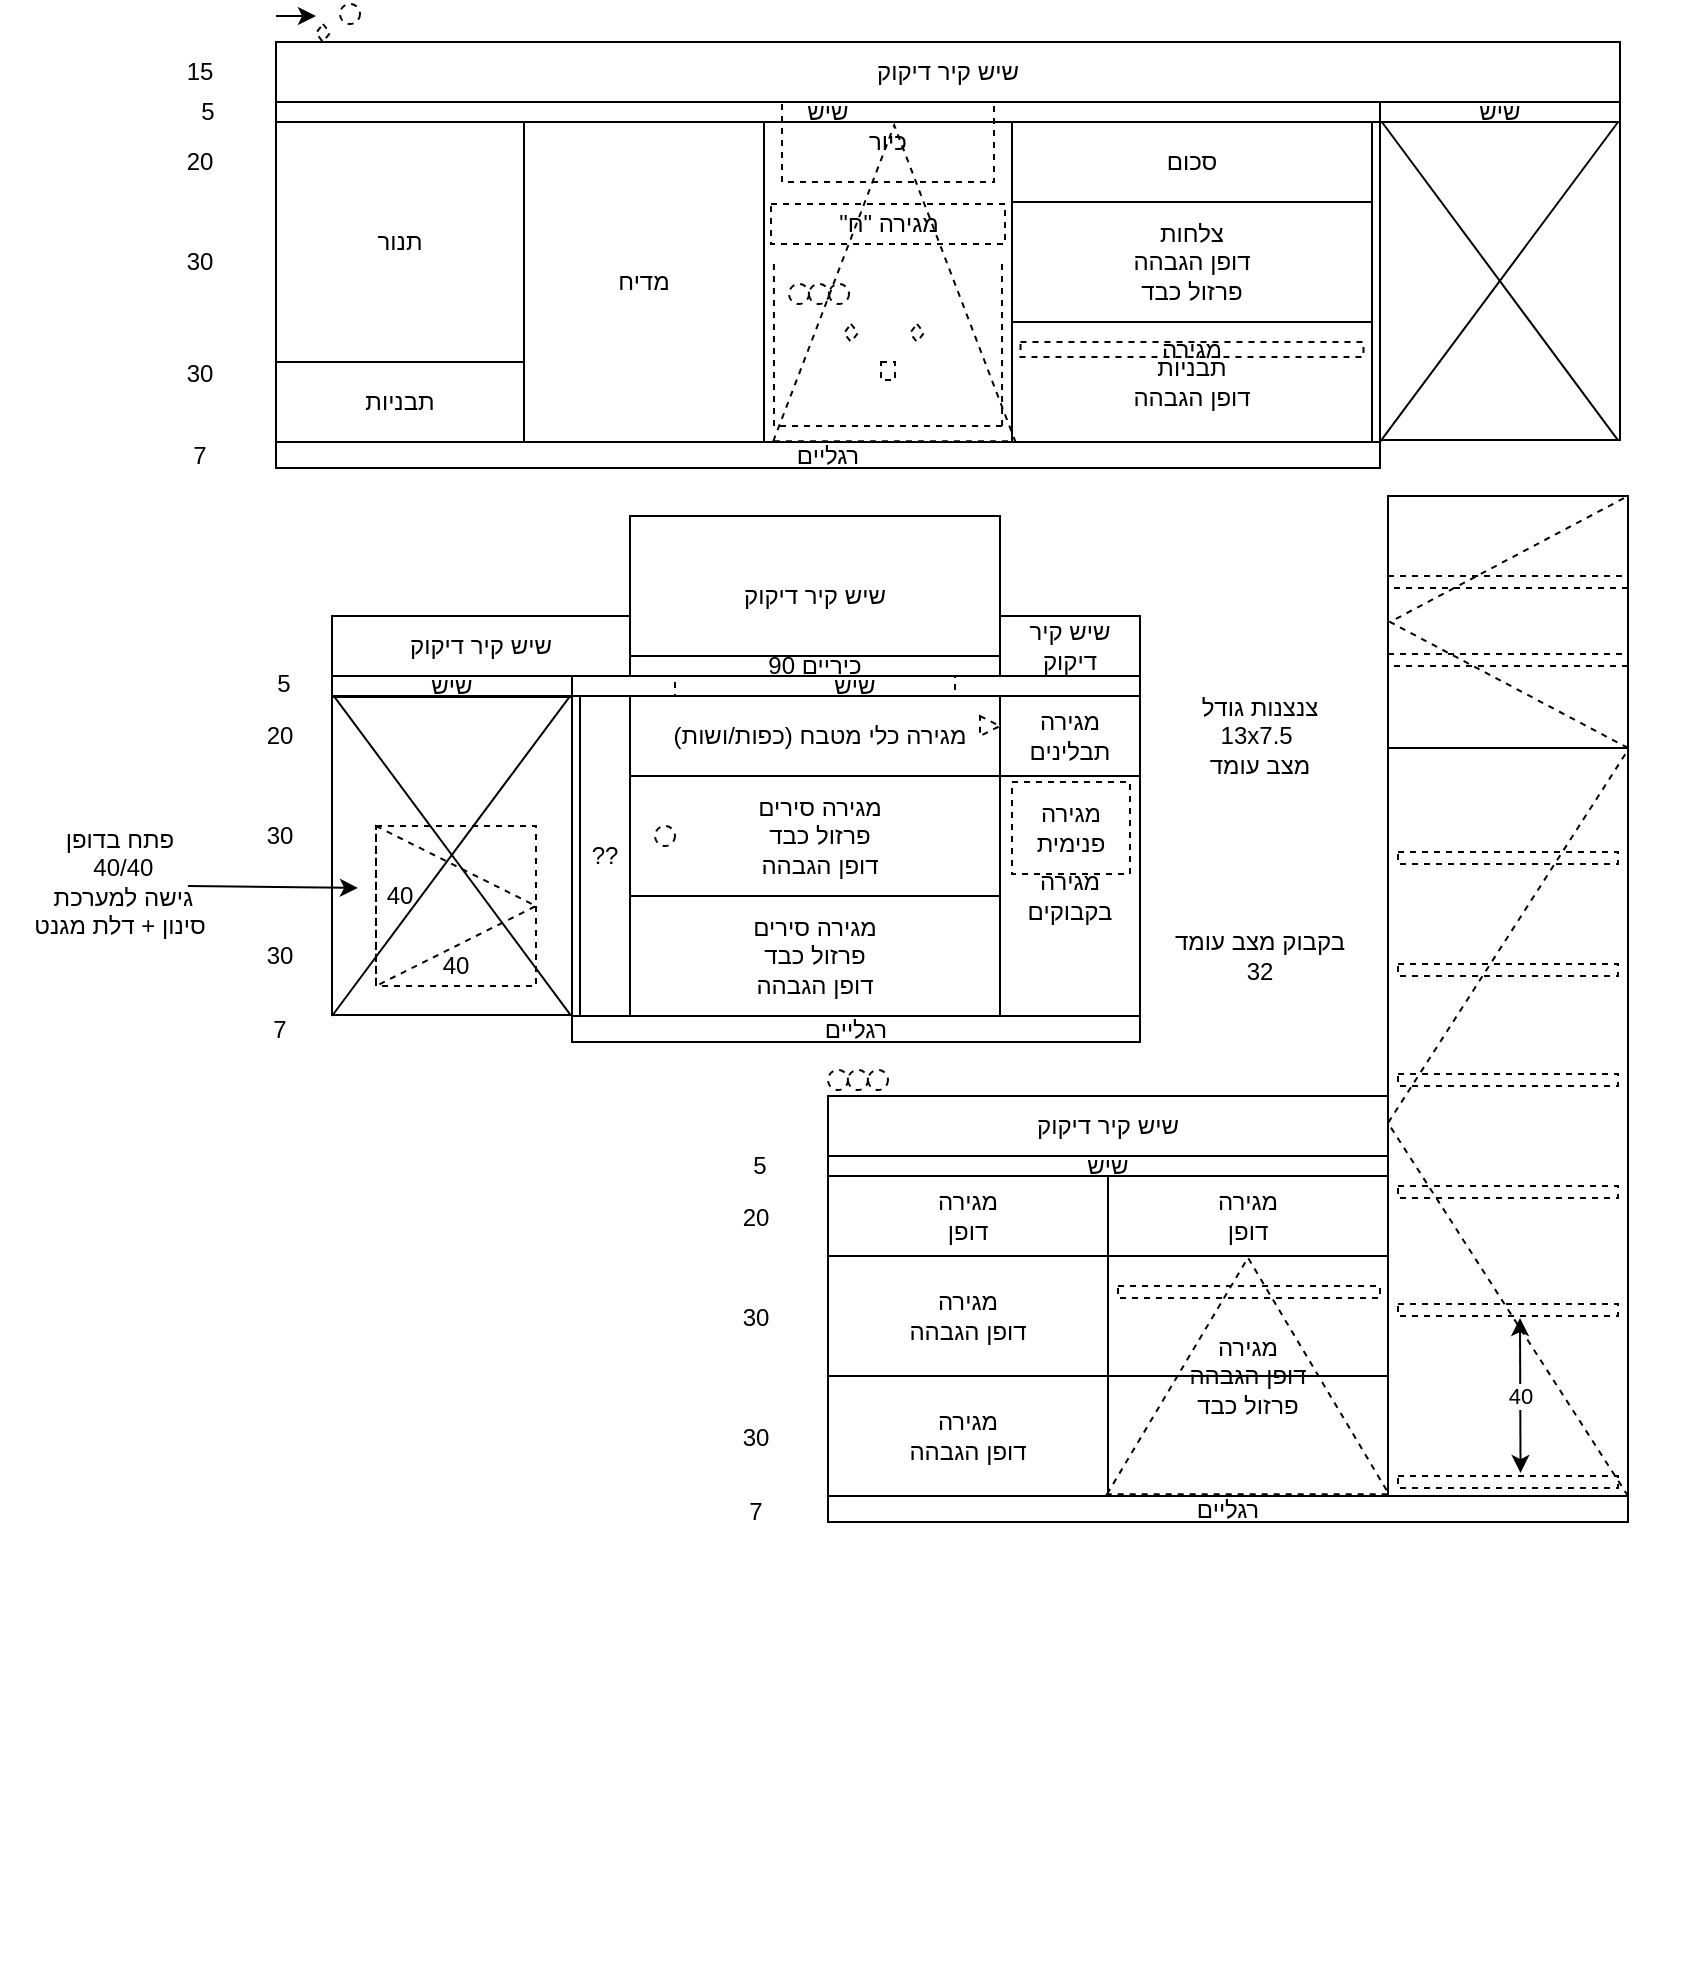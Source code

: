 <mxfile version="14.4.3" type="device"><diagram id="EuR9hZVsRx429y_d1P4q" name="Page-1"><mxGraphModel dx="1086" dy="806" grid="1" gridSize="10" guides="1" tooltips="1" connect="1" arrows="1" fold="1" page="1" pageScale="1" pageWidth="827" pageHeight="1169" math="0" shadow="0"><root><mxCell id="0"/><mxCell id="1" parent="0"/><mxCell id="86EVHIqXW4juM2lfvM0m-1" value="שיש קיר דיקוק" style="rounded=0;whiteSpace=wrap;html=1;direction=&quot;rtl&quot;;" parent="1" vertex="1"><mxGeometry x="315" y="536" width="185" height="80" as="geometry"/></mxCell><mxCell id="icow_ygRH_gW6er2xLxD-1" value="&lt;div style=&quot;direction: rtl&quot;&gt;מגירה כלי מטבח (כפות/ושות)&lt;br&gt;&lt;/div&gt;" style="rounded=0;whiteSpace=wrap;html=1;direction=&quot;rtl&quot;;" parent="1" vertex="1"><mxGeometry x="315" y="626" width="190" height="40" as="geometry"/></mxCell><mxCell id="icow_ygRH_gW6er2xLxD-3" value="כיריים 90" style="rounded=0;whiteSpace=wrap;html=1;direction=&quot;rtl&quot;;" parent="1" vertex="1"><mxGeometry x="315" y="606" width="185" height="10" as="geometry"/></mxCell><mxCell id="icow_ygRH_gW6er2xLxD-4" value="&lt;div style=&quot;direction: rtl&quot;&gt;מגירה סירים&lt;/div&gt;&lt;div style=&quot;direction: rtl&quot;&gt;פרזול כבד&lt;br&gt;&lt;/div&gt;&lt;div style=&quot;direction: rtl&quot;&gt;דופן הגבהה&lt;/div&gt;" style="rounded=0;whiteSpace=wrap;html=1;direction=&quot;rtl&quot;;" parent="1" vertex="1"><mxGeometry x="315" y="666" width="190" height="60" as="geometry"/></mxCell><mxCell id="icow_ygRH_gW6er2xLxD-5" value="&lt;div style=&quot;direction: rtl&quot;&gt;&lt;span&gt;מגירה תבלינים&lt;/span&gt;&lt;/div&gt;" style="rounded=0;whiteSpace=wrap;html=1;direction=&quot;rtl&quot;;" parent="1" vertex="1"><mxGeometry x="500" y="626" width="70" height="40" as="geometry"/></mxCell><mxCell id="icow_ygRH_gW6er2xLxD-7" value="&lt;div style=&quot;direction: rtl&quot;&gt;&lt;span&gt;מגירה בקבוקים&lt;/span&gt;&lt;/div&gt;" style="rounded=0;whiteSpace=wrap;html=1;direction=&quot;rtl&quot;;" parent="1" vertex="1"><mxGeometry x="500" y="666" width="70" height="120" as="geometry"/></mxCell><mxCell id="icow_ygRH_gW6er2xLxD-10" value="&lt;div style=&quot;direction: rtl&quot;&gt;צנצנות גודל&lt;/div&gt;&lt;div style=&quot;direction: rtl&quot;&gt;&amp;nbsp;13x7.5&lt;/div&gt;&lt;div style=&quot;direction: rtl&quot;&gt;מצב עומד&lt;br&gt;&lt;/div&gt;" style="text;html=1;strokeColor=none;fillColor=none;align=center;verticalAlign=middle;whiteSpace=wrap;rounded=0;direction=rtl;" parent="1" vertex="1"><mxGeometry x="580" y="626" width="100" height="40" as="geometry"/></mxCell><mxCell id="icow_ygRH_gW6er2xLxD-12" value="20" style="text;html=1;strokeColor=none;fillColor=none;align=center;verticalAlign=middle;whiteSpace=wrap;rounded=0;" parent="1" vertex="1"><mxGeometry x="120" y="636" width="40" height="20" as="geometry"/></mxCell><mxCell id="icow_ygRH_gW6er2xLxD-13" value="30" style="text;html=1;strokeColor=none;fillColor=none;align=center;verticalAlign=middle;whiteSpace=wrap;rounded=0;" parent="1" vertex="1"><mxGeometry x="120" y="686" width="40" height="20" as="geometry"/></mxCell><mxCell id="icow_ygRH_gW6er2xLxD-14" value="30" style="text;html=1;strokeColor=none;fillColor=none;align=center;verticalAlign=middle;whiteSpace=wrap;rounded=0;" parent="1" vertex="1"><mxGeometry x="120" y="746" width="40" height="20" as="geometry"/></mxCell><mxCell id="icow_ygRH_gW6er2xLxD-16" value="7" style="text;html=1;strokeColor=none;fillColor=none;align=center;verticalAlign=middle;whiteSpace=wrap;rounded=0;" parent="1" vertex="1"><mxGeometry x="120" y="786" width="40" height="13" as="geometry"/></mxCell><mxCell id="icow_ygRH_gW6er2xLxD-17" value="רגליים" style="rounded=0;whiteSpace=wrap;html=1;direction=&quot;rtl&quot;;" parent="1" vertex="1"><mxGeometry x="286" y="786" width="284" height="13" as="geometry"/></mxCell><mxCell id="icow_ygRH_gW6er2xLxD-19" value="&lt;div style=&quot;direction: rtl&quot;&gt;מגירה סירים&lt;/div&gt;&lt;div style=&quot;direction: rtl&quot;&gt;פרזול כבד&lt;br&gt;&lt;/div&gt;&lt;div style=&quot;direction: rtl&quot;&gt;דופן הגבהה&lt;/div&gt;" style="rounded=0;whiteSpace=wrap;html=1;direction=&quot;rtl&quot;;" parent="1" vertex="1"><mxGeometry x="315" y="726" width="185" height="60" as="geometry"/></mxCell><mxCell id="icow_ygRH_gW6er2xLxD-25" value="שיש" style="rounded=0;whiteSpace=wrap;html=1;direction=&quot;rtl&quot;;" parent="1" vertex="1"><mxGeometry x="285" y="616" width="285" height="10" as="geometry"/></mxCell><mxCell id="icow_ygRH_gW6er2xLxD-27" value="5" style="text;html=1;strokeColor=none;fillColor=none;align=center;verticalAlign=middle;whiteSpace=wrap;rounded=0;" parent="1" vertex="1"><mxGeometry x="122" y="615" width="40" height="10" as="geometry"/></mxCell><mxCell id="icow_ygRH_gW6er2xLxD-29" value="" style="rounded=0;whiteSpace=wrap;html=1;direction=&quot;rtl&quot;;dashed=1;fillColor=none;" parent="1" vertex="1"><mxGeometry x="337.5" y="616" width="140" height="10" as="geometry"/></mxCell><mxCell id="icow_ygRH_gW6er2xLxD-32" value="" style="triangle;whiteSpace=wrap;html=1;dashed=1;" parent="1" vertex="1"><mxGeometry x="490" y="636" width="10" height="10" as="geometry"/></mxCell><mxCell id="icow_ygRH_gW6er2xLxD-34" value="??" style="rounded=0;whiteSpace=wrap;html=1;direction=&quot;rtl&quot;;" parent="1" vertex="1"><mxGeometry x="290" y="626" width="25" height="160" as="geometry"/></mxCell><mxCell id="icow_ygRH_gW6er2xLxD-35" value="" style="rounded=0;whiteSpace=wrap;html=1;direction=&quot;rtl&quot;;" parent="1" vertex="1"><mxGeometry x="166" y="626.5" width="120" height="159" as="geometry"/></mxCell><mxCell id="icow_ygRH_gW6er2xLxD-36" value="שיש" style="rounded=0;whiteSpace=wrap;html=1;direction=&quot;rtl&quot;;" parent="1" vertex="1"><mxGeometry x="166" y="616" width="120" height="10" as="geometry"/></mxCell><mxCell id="icow_ygRH_gW6er2xLxD-39" value="" style="endArrow=none;html=1;entryX=0.992;entryY=-0.003;entryDx=0;entryDy=0;entryPerimeter=0;" parent="1" target="icow_ygRH_gW6er2xLxD-35" edge="1"><mxGeometry width="50" height="50" relative="1" as="geometry"><mxPoint x="166" y="786" as="sourcePoint"/><mxPoint x="216" y="736" as="targetPoint"/></mxGeometry></mxCell><mxCell id="icow_ygRH_gW6er2xLxD-40" value="" style="endArrow=none;html=1;entryX=0.008;entryY=-0.003;entryDx=0;entryDy=0;entryPerimeter=0;exitX=0.992;exitY=0.998;exitDx=0;exitDy=0;exitPerimeter=0;" parent="1" source="icow_ygRH_gW6er2xLxD-35" target="icow_ygRH_gW6er2xLxD-35" edge="1"><mxGeometry width="50" height="50" relative="1" as="geometry"><mxPoint x="176" y="796" as="sourcePoint"/><mxPoint x="295.04" y="636.023" as="targetPoint"/></mxGeometry></mxCell><mxCell id="icow_ygRH_gW6er2xLxD-41" value="" style="ellipse;whiteSpace=wrap;html=1;aspect=fixed;dashed=1;fillColor=none;" parent="1" vertex="1"><mxGeometry x="327.5" y="691" width="10" height="10" as="geometry"/></mxCell><mxCell id="icow_ygRH_gW6er2xLxD-42" value="&lt;div style=&quot;direction: rtl&quot;&gt;בקבוק מצב עומד&lt;/div&gt;&lt;div style=&quot;direction: rtl&quot;&gt;32&lt;br&gt;&lt;/div&gt;" style="text;html=1;strokeColor=none;fillColor=none;align=center;verticalAlign=middle;whiteSpace=wrap;rounded=0;direction=rtl;" parent="1" vertex="1"><mxGeometry x="585" y="736" width="90" height="40" as="geometry"/></mxCell><mxCell id="86EVHIqXW4juM2lfvM0m-2" value="שיש קיר דיקוק" style="rounded=0;whiteSpace=wrap;html=1;direction=&quot;rtl&quot;;" parent="1" vertex="1"><mxGeometry x="166" y="586" width="149" height="30" as="geometry"/></mxCell><mxCell id="86EVHIqXW4juM2lfvM0m-3" value="שיש קיר דיקוק" style="rounded=0;whiteSpace=wrap;html=1;direction=&quot;rtl&quot;;" parent="1" vertex="1"><mxGeometry x="500" y="586" width="70" height="30" as="geometry"/></mxCell><mxCell id="LUrqCTTeFDIqkWXgjNmz-2" value="" style="whiteSpace=wrap;html=1;aspect=fixed;fillColor=none;dashed=1;" parent="1" vertex="1"><mxGeometry x="188" y="691" width="80" height="80" as="geometry"/></mxCell><mxCell id="LUrqCTTeFDIqkWXgjNmz-4" value="40" style="text;html=1;strokeColor=none;fillColor=none;align=center;verticalAlign=middle;whiteSpace=wrap;rounded=0;" parent="1" vertex="1"><mxGeometry x="208" y="751" width="40" height="20" as="geometry"/></mxCell><mxCell id="LUrqCTTeFDIqkWXgjNmz-5" value="40" style="text;html=1;strokeColor=none;fillColor=none;align=center;verticalAlign=middle;whiteSpace=wrap;rounded=0;" parent="1" vertex="1"><mxGeometry x="180" y="716" width="40" height="20" as="geometry"/></mxCell><mxCell id="LUrqCTTeFDIqkWXgjNmz-6" value="&lt;div style=&quot;direction: rtl&quot;&gt;&lt;span&gt;פתח בדופן&lt;/span&gt;&lt;/div&gt;&lt;div style=&quot;direction: rtl&quot;&gt;&lt;span&gt;40/40&amp;nbsp;&lt;/span&gt;&lt;/div&gt;&lt;div style=&quot;direction: rtl&quot;&gt;&lt;span&gt;גישה למערכת&amp;nbsp;&lt;/span&gt;&lt;/div&gt;&lt;div style=&quot;direction: rtl&quot;&gt;&lt;span&gt;סינון + דלת מגנט&lt;/span&gt;&lt;/div&gt;" style="text;html=1;strokeColor=none;fillColor=none;align=center;verticalAlign=middle;whiteSpace=wrap;rounded=0;direction=rtl;" parent="1" vertex="1"><mxGeometry y="691" width="120" height="55" as="geometry"/></mxCell><mxCell id="LUrqCTTeFDIqkWXgjNmz-7" value="" style="endArrow=classic;html=1;exitX=0.783;exitY=0.545;exitDx=0;exitDy=0;exitPerimeter=0;entryX=-0.025;entryY=0.3;entryDx=0;entryDy=0;entryPerimeter=0;" parent="1" source="LUrqCTTeFDIqkWXgjNmz-6" target="LUrqCTTeFDIqkWXgjNmz-5" edge="1"><mxGeometry width="50" height="50" relative="1" as="geometry"><mxPoint x="230" y="736" as="sourcePoint"/><mxPoint x="280" y="686" as="targetPoint"/></mxGeometry></mxCell><mxCell id="LUrqCTTeFDIqkWXgjNmz-8" value="&lt;div style=&quot;direction: rtl&quot;&gt;&lt;span&gt;מגירה פנימית&lt;/span&gt;&lt;/div&gt;" style="rounded=0;whiteSpace=wrap;html=1;direction=&quot;rtl&quot;;dashed=1;" parent="1" vertex="1"><mxGeometry x="506" y="669" width="59" height="46" as="geometry"/></mxCell><mxCell id="LUrqCTTeFDIqkWXgjNmz-11" value="שיש" style="rounded=0;whiteSpace=wrap;html=1;direction=&quot;rtl&quot;;" parent="1" vertex="1"><mxGeometry x="138" y="329" width="552" height="10" as="geometry"/></mxCell><mxCell id="LUrqCTTeFDIqkWXgjNmz-12" value="5" style="text;html=1;strokeColor=none;fillColor=none;align=center;verticalAlign=middle;whiteSpace=wrap;rounded=0;" parent="1" vertex="1"><mxGeometry x="84" y="329" width="40" height="10" as="geometry"/></mxCell><mxCell id="LUrqCTTeFDIqkWXgjNmz-13" value="20" style="text;html=1;strokeColor=none;fillColor=none;align=center;verticalAlign=middle;whiteSpace=wrap;rounded=0;" parent="1" vertex="1"><mxGeometry x="80" y="349" width="40" height="20" as="geometry"/></mxCell><mxCell id="LUrqCTTeFDIqkWXgjNmz-14" value="30" style="text;html=1;strokeColor=none;fillColor=none;align=center;verticalAlign=middle;whiteSpace=wrap;rounded=0;" parent="1" vertex="1"><mxGeometry x="80" y="399" width="40" height="20" as="geometry"/></mxCell><mxCell id="LUrqCTTeFDIqkWXgjNmz-15" value="30" style="text;html=1;strokeColor=none;fillColor=none;align=center;verticalAlign=middle;whiteSpace=wrap;rounded=0;" parent="1" vertex="1"><mxGeometry x="80" y="455" width="40" height="20" as="geometry"/></mxCell><mxCell id="LUrqCTTeFDIqkWXgjNmz-16" value="7" style="text;html=1;strokeColor=none;fillColor=none;align=center;verticalAlign=middle;whiteSpace=wrap;rounded=0;" parent="1" vertex="1"><mxGeometry x="80" y="499" width="40" height="13" as="geometry"/></mxCell><mxCell id="LUrqCTTeFDIqkWXgjNmz-18" value="&lt;div style=&quot;direction: rtl&quot;&gt;&lt;span&gt;מדיח&lt;/span&gt;&lt;/div&gt;" style="rounded=0;whiteSpace=wrap;html=1;fillColor=none;" parent="1" vertex="1"><mxGeometry x="262" y="339" width="120" height="160" as="geometry"/></mxCell><mxCell id="LUrqCTTeFDIqkWXgjNmz-19" value="רגליים" style="rounded=0;whiteSpace=wrap;html=1;direction=&quot;rtl&quot;;" parent="1" vertex="1"><mxGeometry x="138" y="499" width="552" height="13" as="geometry"/></mxCell><mxCell id="LUrqCTTeFDIqkWXgjNmz-20" value="&lt;div style=&quot;direction: rtl&quot;&gt;&lt;span&gt;תבניות&lt;/span&gt;&lt;/div&gt;" style="rounded=0;whiteSpace=wrap;html=1;fillColor=none;" parent="1" vertex="1"><mxGeometry x="138" y="459" width="124" height="40" as="geometry"/></mxCell><mxCell id="LUrqCTTeFDIqkWXgjNmz-21" value="&lt;div style=&quot;direction: rtl&quot;&gt;&lt;span&gt;תנור&lt;/span&gt;&lt;/div&gt;" style="rounded=0;whiteSpace=wrap;html=1;fillColor=none;" parent="1" vertex="1"><mxGeometry x="138" y="339" width="124" height="120" as="geometry"/></mxCell><mxCell id="LUrqCTTeFDIqkWXgjNmz-23" value="" style="triangle;whiteSpace=wrap;html=1;fillColor=none;dashed=1;" parent="1" vertex="1"><mxGeometry x="188" y="691" width="80" height="80" as="geometry"/></mxCell><mxCell id="LUrqCTTeFDIqkWXgjNmz-24" value="&lt;div style=&quot;direction: rtl&quot;&gt;כיור&lt;/div&gt;" style="rounded=0;whiteSpace=wrap;html=1;fillColor=none;dashed=1;" parent="1" vertex="1"><mxGeometry x="391" y="329" width="106" height="40" as="geometry"/></mxCell><mxCell id="LUrqCTTeFDIqkWXgjNmz-27" value="" style="shape=image;imageAspect=0;aspect=fixed;verticalLabelPosition=bottom;verticalAlign=top;dashed=1;fillColor=none;image=https://www.gome1981.co.il/images/carmel%20midot1.jpg;" parent="1" vertex="1"><mxGeometry x="157.5" y="839" width="170" height="170" as="geometry"/></mxCell><mxCell id="LUrqCTTeFDIqkWXgjNmz-28" value="&lt;div style=&quot;direction: rtl&quot;&gt;&lt;br&gt;&lt;/div&gt;" style="rounded=0;whiteSpace=wrap;html=1;fillColor=none;" parent="1" vertex="1"><mxGeometry x="382" y="339" width="124" height="160" as="geometry"/></mxCell><mxCell id="LUrqCTTeFDIqkWXgjNmz-29" value="&lt;div style=&quot;direction: rtl&quot;&gt;סכום&lt;/div&gt;" style="rounded=0;whiteSpace=wrap;html=1;fillColor=none;" parent="1" vertex="1"><mxGeometry x="506" y="339" width="180" height="40" as="geometry"/></mxCell><mxCell id="LUrqCTTeFDIqkWXgjNmz-30" value="&lt;div style=&quot;direction: rtl&quot;&gt;צלחות&lt;/div&gt;&lt;div style=&quot;direction: rtl&quot;&gt;דופן הגבהה&lt;/div&gt;&lt;div style=&quot;direction: rtl&quot;&gt;פרזול כבד&lt;/div&gt;" style="rounded=0;whiteSpace=wrap;html=1;fillColor=none;" parent="1" vertex="1"><mxGeometry x="506" y="379" width="180" height="60" as="geometry"/></mxCell><mxCell id="LUrqCTTeFDIqkWXgjNmz-31" value="&lt;div style=&quot;direction: rtl&quot;&gt;תבניות&lt;/div&gt;&lt;div style=&quot;direction: rtl&quot;&gt;דופן הגבהה&lt;/div&gt;" style="rounded=0;whiteSpace=wrap;html=1;fillColor=none;" parent="1" vertex="1"><mxGeometry x="506" y="439" width="180" height="60" as="geometry"/></mxCell><mxCell id="LUrqCTTeFDIqkWXgjNmz-32" value="" style="rounded=0;whiteSpace=wrap;html=1;direction=&quot;rtl&quot;;" parent="1" vertex="1"><mxGeometry x="686" y="339" width="4" height="160" as="geometry"/></mxCell><mxCell id="LUrqCTTeFDIqkWXgjNmz-33" value="" style="rounded=0;whiteSpace=wrap;html=1;direction=&quot;rtl&quot;;" parent="1" vertex="1"><mxGeometry x="286" y="626" width="4" height="160" as="geometry"/></mxCell><mxCell id="LUrqCTTeFDIqkWXgjNmz-35" value="" style="ellipse;whiteSpace=wrap;html=1;aspect=fixed;dashed=1;fillColor=none;" parent="1" vertex="1"><mxGeometry x="394.5" y="420" width="10" height="10" as="geometry"/></mxCell><mxCell id="LUrqCTTeFDIqkWXgjNmz-36" value="" style="ellipse;whiteSpace=wrap;html=1;aspect=fixed;dashed=1;fillColor=none;" parent="1" vertex="1"><mxGeometry x="414.5" y="420" width="10" height="10" as="geometry"/></mxCell><mxCell id="LUrqCTTeFDIqkWXgjNmz-37" value="" style="ellipse;whiteSpace=wrap;html=1;aspect=fixed;dashed=1;fillColor=none;" parent="1" vertex="1"><mxGeometry x="404.5" y="420" width="10" height="10" as="geometry"/></mxCell><mxCell id="LUrqCTTeFDIqkWXgjNmz-38" value="" style="rhombus;whiteSpace=wrap;html=1;dashed=1;fillColor=none;" parent="1" vertex="1"><mxGeometry x="422" y="440" width="7" height="9" as="geometry"/></mxCell><mxCell id="LUrqCTTeFDIqkWXgjNmz-39" value="" style="rounded=0;whiteSpace=wrap;html=1;dashed=1;fontFamily=Helvetica;fontSize=12;fontColor=#000000;align=center;strokeColor=#000000;" parent="1" vertex="1"><mxGeometry x="440.5" y="459" width="7" height="9" as="geometry"/></mxCell><mxCell id="LUrqCTTeFDIqkWXgjNmz-43" value="" style="rhombus;whiteSpace=wrap;html=1;dashed=1;fillColor=none;" parent="1" vertex="1"><mxGeometry x="455" y="440" width="7" height="9" as="geometry"/></mxCell><mxCell id="LUrqCTTeFDIqkWXgjNmz-46" value="שיש" style="rounded=0;whiteSpace=wrap;html=1;direction=&quot;rtl&quot;;" parent="1" vertex="1"><mxGeometry x="690" y="329" width="120" height="10" as="geometry"/></mxCell><mxCell id="LUrqCTTeFDIqkWXgjNmz-47" value="" style="rounded=0;whiteSpace=wrap;html=1;direction=&quot;rtl&quot;;" parent="1" vertex="1"><mxGeometry x="690" y="339" width="120" height="159" as="geometry"/></mxCell><mxCell id="LUrqCTTeFDIqkWXgjNmz-48" value="" style="endArrow=none;html=1;entryX=0.008;entryY=-0.003;entryDx=0;entryDy=0;entryPerimeter=0;exitX=0.992;exitY=0.998;exitDx=0;exitDy=0;exitPerimeter=0;" parent="1" edge="1"><mxGeometry width="50" height="50" relative="1" as="geometry"><mxPoint x="809.04" y="498.162" as="sourcePoint"/><mxPoint x="690.96" y="339.003" as="targetPoint"/></mxGeometry></mxCell><mxCell id="LUrqCTTeFDIqkWXgjNmz-49" value="" style="endArrow=none;html=1;entryX=0.992;entryY=-0.003;entryDx=0;entryDy=0;entryPerimeter=0;" parent="1" edge="1"><mxGeometry width="50" height="50" relative="1" as="geometry"><mxPoint x="690" y="498.98" as="sourcePoint"/><mxPoint x="809.04" y="339.003" as="targetPoint"/></mxGeometry></mxCell><mxCell id="LUrqCTTeFDIqkWXgjNmz-51" value="&lt;div style=&quot;direction: rtl&quot;&gt;מגירה &quot;ח&quot;&lt;/div&gt;" style="rounded=0;whiteSpace=wrap;html=1;fillColor=none;dashed=1;" parent="1" vertex="1"><mxGeometry x="385.5" y="380" width="117" height="20" as="geometry"/></mxCell><mxCell id="LUrqCTTeFDIqkWXgjNmz-55" value="" style="endArrow=none;dashed=1;html=1;entryX=0.04;entryY=0.444;entryDx=0;entryDy=0;entryPerimeter=0;" parent="1" target="LUrqCTTeFDIqkWXgjNmz-28" edge="1"><mxGeometry width="50" height="50" relative="1" as="geometry"><mxPoint x="387" y="491" as="sourcePoint"/><mxPoint x="436" y="445" as="targetPoint"/></mxGeometry></mxCell><mxCell id="LUrqCTTeFDIqkWXgjNmz-56" value="" style="endArrow=none;dashed=1;html=1;entryX=0.04;entryY=0.444;entryDx=0;entryDy=0;entryPerimeter=0;" parent="1" edge="1"><mxGeometry width="50" height="50" relative="1" as="geometry"><mxPoint x="501.04" y="490.96" as="sourcePoint"/><mxPoint x="501.0" y="410" as="targetPoint"/></mxGeometry></mxCell><mxCell id="LUrqCTTeFDIqkWXgjNmz-57" value="" style="endArrow=none;dashed=1;html=1;" parent="1" edge="1"><mxGeometry width="50" height="50" relative="1" as="geometry"><mxPoint x="501" y="491" as="sourcePoint"/><mxPoint x="387" y="491" as="targetPoint"/><Array as="points"><mxPoint x="492" y="491"/></Array></mxGeometry></mxCell><mxCell id="LUrqCTTeFDIqkWXgjNmz-58" value="שיש קיר דיקוק" style="rounded=0;whiteSpace=wrap;html=1;direction=&quot;rtl&quot;;" parent="1" vertex="1"><mxGeometry x="138" y="299" width="672" height="30" as="geometry"/></mxCell><mxCell id="LUrqCTTeFDIqkWXgjNmz-59" value="&lt;div style=&quot;direction: rtl&quot;&gt;&lt;span&gt;מגירה&lt;/span&gt;&lt;/div&gt;" style="rounded=0;whiteSpace=wrap;html=1;direction=&quot;rtl&quot;;dashed=1;" parent="1" vertex="1"><mxGeometry x="510.25" y="449" width="171.5" height="7.5" as="geometry"/></mxCell><mxCell id="RCvR7ttBG58yVOdRnzuE-1" value="" style="rhombus;whiteSpace=wrap;html=1;dashed=1;fillColor=none;" parent="1" vertex="1"><mxGeometry x="158" y="290" width="7" height="9" as="geometry"/></mxCell><mxCell id="RCvR7ttBG58yVOdRnzuE-2" value="" style="endArrow=classic;html=1;" parent="1" edge="1"><mxGeometry width="50" height="50" relative="1" as="geometry"><mxPoint x="138" y="286" as="sourcePoint"/><mxPoint x="158" y="286" as="targetPoint"/></mxGeometry></mxCell><mxCell id="RCvR7ttBG58yVOdRnzuE-3" value="שיש" style="rounded=0;whiteSpace=wrap;html=1;direction=&quot;rtl&quot;;" parent="1" vertex="1"><mxGeometry x="414" y="856" width="280" height="10" as="geometry"/></mxCell><mxCell id="RCvR7ttBG58yVOdRnzuE-4" value="5" style="text;html=1;strokeColor=none;fillColor=none;align=center;verticalAlign=middle;whiteSpace=wrap;rounded=0;" parent="1" vertex="1"><mxGeometry x="360" y="856" width="40" height="10" as="geometry"/></mxCell><mxCell id="RCvR7ttBG58yVOdRnzuE-5" value="20" style="text;html=1;strokeColor=none;fillColor=none;align=center;verticalAlign=middle;whiteSpace=wrap;rounded=0;" parent="1" vertex="1"><mxGeometry x="358" y="877" width="40" height="20" as="geometry"/></mxCell><mxCell id="RCvR7ttBG58yVOdRnzuE-6" value="30" style="text;html=1;strokeColor=none;fillColor=none;align=center;verticalAlign=middle;whiteSpace=wrap;rounded=0;" parent="1" vertex="1"><mxGeometry x="358" y="927" width="40" height="20" as="geometry"/></mxCell><mxCell id="RCvR7ttBG58yVOdRnzuE-7" value="30" style="text;html=1;strokeColor=none;fillColor=none;align=center;verticalAlign=middle;whiteSpace=wrap;rounded=0;" parent="1" vertex="1"><mxGeometry x="358" y="987" width="40" height="20" as="geometry"/></mxCell><mxCell id="RCvR7ttBG58yVOdRnzuE-8" value="7" style="text;html=1;strokeColor=none;fillColor=none;align=center;verticalAlign=middle;whiteSpace=wrap;rounded=0;" parent="1" vertex="1"><mxGeometry x="358" y="1027" width="40" height="13" as="geometry"/></mxCell><mxCell id="RCvR7ttBG58yVOdRnzuE-10" value="רגליים" style="rounded=0;whiteSpace=wrap;html=1;direction=&quot;rtl&quot;;" parent="1" vertex="1"><mxGeometry x="414" y="1026" width="400" height="13" as="geometry"/></mxCell><mxCell id="RCvR7ttBG58yVOdRnzuE-15" value="&lt;div style=&quot;direction: rtl&quot;&gt;&lt;span&gt;מגירה&lt;/span&gt;&lt;/div&gt;&lt;div style=&quot;direction: rtl&quot;&gt;&lt;span&gt;דופן&lt;/span&gt;&lt;/div&gt;" style="rounded=0;whiteSpace=wrap;html=1;fillColor=none;" parent="1" vertex="1"><mxGeometry x="414" y="866" width="140" height="40" as="geometry"/></mxCell><mxCell id="RCvR7ttBG58yVOdRnzuE-16" value="&lt;div style=&quot;direction: rtl&quot;&gt;&lt;div style=&quot;direction: rtl&quot;&gt;&lt;span&gt;מגירה&lt;/span&gt;&lt;/div&gt;&lt;div style=&quot;direction: rtl&quot;&gt;&lt;span&gt;דופן הגבהה&lt;/span&gt;&lt;/div&gt;&lt;/div&gt;" style="rounded=0;whiteSpace=wrap;html=1;fillColor=none;" parent="1" vertex="1"><mxGeometry x="414" y="906" width="140" height="60" as="geometry"/></mxCell><mxCell id="RCvR7ttBG58yVOdRnzuE-17" value="&lt;div style=&quot;direction: rtl&quot;&gt;&lt;div style=&quot;direction: rtl&quot;&gt;&lt;span&gt;מגירה&lt;/span&gt;&lt;/div&gt;&lt;div style=&quot;direction: rtl&quot;&gt;&lt;span&gt;דופן הגבהה&lt;/span&gt;&lt;/div&gt;&lt;/div&gt;" style="rounded=0;whiteSpace=wrap;html=1;fillColor=none;" parent="1" vertex="1"><mxGeometry x="414" y="966" width="140" height="60" as="geometry"/></mxCell><mxCell id="RCvR7ttBG58yVOdRnzuE-19" value="" style="ellipse;whiteSpace=wrap;html=1;aspect=fixed;dashed=1;fillColor=none;" parent="1" vertex="1"><mxGeometry x="414" y="813" width="10" height="10" as="geometry"/></mxCell><mxCell id="RCvR7ttBG58yVOdRnzuE-20" value="" style="ellipse;whiteSpace=wrap;html=1;aspect=fixed;dashed=1;fillColor=none;" parent="1" vertex="1"><mxGeometry x="434" y="813" width="10" height="10" as="geometry"/></mxCell><mxCell id="RCvR7ttBG58yVOdRnzuE-21" value="" style="ellipse;whiteSpace=wrap;html=1;aspect=fixed;dashed=1;fillColor=none;" parent="1" vertex="1"><mxGeometry x="424" y="813" width="10" height="10" as="geometry"/></mxCell><mxCell id="RCvR7ttBG58yVOdRnzuE-33" value="שיש קיר דיקוק" style="rounded=0;whiteSpace=wrap;html=1;direction=&quot;rtl&quot;;" parent="1" vertex="1"><mxGeometry x="414" y="826" width="280" height="30" as="geometry"/></mxCell><mxCell id="RCvR7ttBG58yVOdRnzuE-38" value="" style="ellipse;whiteSpace=wrap;html=1;aspect=fixed;dashed=1;fillColor=none;" parent="1" vertex="1"><mxGeometry x="170" y="280" width="10" height="10" as="geometry"/></mxCell><mxCell id="RCvR7ttBG58yVOdRnzuE-46" value="&lt;div style=&quot;direction: rtl&quot;&gt;&lt;br&gt;&lt;/div&gt;" style="rounded=0;whiteSpace=wrap;html=1;fillColor=none;" parent="1" vertex="1"><mxGeometry x="694" y="646" width="120" height="380" as="geometry"/></mxCell><mxCell id="RCvR7ttBG58yVOdRnzuE-48" value="&lt;div style=&quot;direction: rtl&quot;&gt;&lt;div style=&quot;direction: rtl&quot;&gt;&lt;span&gt;מגירה&lt;/span&gt;&lt;/div&gt;&lt;div style=&quot;direction: rtl&quot;&gt;&lt;span&gt;דופן הגבהה&lt;/span&gt;&lt;/div&gt;&lt;div style=&quot;direction: rtl&quot;&gt;&lt;span&gt;פרזול כבד&lt;/span&gt;&lt;/div&gt;&lt;/div&gt;" style="rounded=0;whiteSpace=wrap;html=1;fillColor=none;" parent="1" vertex="1"><mxGeometry x="554" y="906" width="140" height="120" as="geometry"/></mxCell><mxCell id="RCvR7ttBG58yVOdRnzuE-49" value="&lt;div style=&quot;direction: rtl&quot;&gt;&lt;span&gt;מגירה&lt;/span&gt;&lt;/div&gt;&lt;div style=&quot;direction: rtl&quot;&gt;&lt;span&gt;דופן&lt;/span&gt;&lt;/div&gt;" style="rounded=0;whiteSpace=wrap;html=1;fillColor=none;" parent="1" vertex="1"><mxGeometry x="554" y="866" width="140" height="40" as="geometry"/></mxCell><mxCell id="RCvR7ttBG58yVOdRnzuE-50" value="15" style="text;html=1;strokeColor=none;fillColor=none;align=center;verticalAlign=middle;whiteSpace=wrap;rounded=0;" parent="1" vertex="1"><mxGeometry x="80" y="309" width="40" height="10" as="geometry"/></mxCell><mxCell id="RCvR7ttBG58yVOdRnzuE-51" value="&lt;div style=&quot;direction: rtl&quot;&gt;&lt;br&gt;&lt;/div&gt;" style="rounded=0;whiteSpace=wrap;html=1;direction=&quot;rtl&quot;;dashed=1;" parent="1" vertex="1"><mxGeometry x="699" y="1016" width="110" height="6" as="geometry"/></mxCell><mxCell id="RCvR7ttBG58yVOdRnzuE-53" value="&lt;div style=&quot;direction: rtl&quot;&gt;&lt;br&gt;&lt;/div&gt;" style="rounded=0;whiteSpace=wrap;html=1;direction=&quot;rtl&quot;;dashed=1;" parent="1" vertex="1"><mxGeometry x="699" y="930" width="110" height="6" as="geometry"/></mxCell><mxCell id="RCvR7ttBG58yVOdRnzuE-56" value="40" style="endArrow=classic;startArrow=classic;html=1;exitX=0.557;exitY=-0.246;exitDx=0;exitDy=0;exitPerimeter=0;" parent="1" source="RCvR7ttBG58yVOdRnzuE-51" edge="1"><mxGeometry width="50" height="50" relative="1" as="geometry"><mxPoint x="710" y="987" as="sourcePoint"/><mxPoint x="760" y="937" as="targetPoint"/></mxGeometry></mxCell><mxCell id="RCvR7ttBG58yVOdRnzuE-57" value="&lt;div style=&quot;direction: rtl&quot;&gt;&lt;br&gt;&lt;/div&gt;" style="rounded=0;whiteSpace=wrap;html=1;direction=&quot;rtl&quot;;dashed=1;" parent="1" vertex="1"><mxGeometry x="699" y="871" width="110" height="6" as="geometry"/></mxCell><mxCell id="RCvR7ttBG58yVOdRnzuE-58" value="&lt;div style=&quot;direction: rtl&quot;&gt;&lt;br&gt;&lt;/div&gt;" style="rounded=0;whiteSpace=wrap;html=1;direction=&quot;rtl&quot;;dashed=1;" parent="1" vertex="1"><mxGeometry x="699" y="815" width="110" height="6" as="geometry"/></mxCell><mxCell id="RCvR7ttBG58yVOdRnzuE-59" value="&lt;div style=&quot;direction: rtl&quot;&gt;&lt;br&gt;&lt;/div&gt;" style="rounded=0;whiteSpace=wrap;html=1;direction=&quot;rtl&quot;;dashed=1;" parent="1" vertex="1"><mxGeometry x="699" y="760" width="110" height="6" as="geometry"/></mxCell><mxCell id="RCvR7ttBG58yVOdRnzuE-60" value="&lt;div style=&quot;direction: rtl&quot;&gt;&lt;br&gt;&lt;/div&gt;" style="rounded=0;whiteSpace=wrap;html=1;direction=&quot;rtl&quot;;dashed=1;" parent="1" vertex="1"><mxGeometry x="699" y="704" width="110" height="6" as="geometry"/></mxCell><mxCell id="RCvR7ttBG58yVOdRnzuE-61" value="" style="rounded=0;whiteSpace=wrap;html=1;" parent="1" vertex="1"><mxGeometry x="694" y="526" width="120" height="126" as="geometry"/></mxCell><mxCell id="RCvR7ttBG58yVOdRnzuE-63" value="" style="triangle;whiteSpace=wrap;html=1;fillColor=none;dashed=1;rotation=-180;" parent="1" vertex="1"><mxGeometry x="694" y="653" width="120" height="373" as="geometry"/></mxCell><mxCell id="RCvR7ttBG58yVOdRnzuE-64" value="" style="triangle;whiteSpace=wrap;html=1;fillColor=none;dashed=1;rotation=-180;" parent="1" vertex="1"><mxGeometry x="695" y="526" width="119" height="126" as="geometry"/></mxCell><mxCell id="RCvR7ttBG58yVOdRnzuE-66" value="&lt;div style=&quot;direction: rtl&quot;&gt;&lt;br&gt;&lt;/div&gt;" style="rounded=0;whiteSpace=wrap;html=1;direction=&quot;rtl&quot;;dashed=1;fillColor=none;" parent="1" vertex="1"><mxGeometry x="694" y="605" width="120" height="6" as="geometry"/></mxCell><mxCell id="RCvR7ttBG58yVOdRnzuE-67" value="&lt;div style=&quot;direction: rtl&quot;&gt;&lt;br&gt;&lt;/div&gt;" style="rounded=0;whiteSpace=wrap;html=1;direction=&quot;rtl&quot;;dashed=1;fillColor=none;" parent="1" vertex="1"><mxGeometry x="694" y="566" width="120" height="6" as="geometry"/></mxCell><mxCell id="RCvR7ttBG58yVOdRnzuE-71" value="" style="endArrow=none;html=1;strokeWidth=1;entryX=1;entryY=0.5;entryDx=0;entryDy=0;" parent="1" target="RCvR7ttBG58yVOdRnzuE-48" edge="1"><mxGeometry width="50" height="50" relative="1" as="geometry"><mxPoint x="554" y="966" as="sourcePoint"/><mxPoint x="694" y="967" as="targetPoint"/></mxGeometry></mxCell><mxCell id="RCvR7ttBG58yVOdRnzuE-72" value="" style="triangle;whiteSpace=wrap;html=1;fillColor=none;dashed=1;rotation=-90;" parent="1" vertex="1"><mxGeometry x="564.88" y="895.5" width="118.25" height="141" as="geometry"/></mxCell><mxCell id="RCvR7ttBG58yVOdRnzuE-73" value="&lt;div style=&quot;direction: rtl&quot;&gt;&lt;br&gt;&lt;/div&gt;" style="rounded=0;whiteSpace=wrap;html=1;direction=&quot;rtl&quot;;dashed=1;fillColor=none;" parent="1" vertex="1"><mxGeometry x="559" y="921" width="131" height="6" as="geometry"/></mxCell><mxCell id="RCvR7ttBG58yVOdRnzuE-74" value="" style="triangle;whiteSpace=wrap;html=1;fillColor=none;dashed=1;rotation=-90;" parent="1" vertex="1"><mxGeometry x="368.13" y="359.13" width="158" height="121" as="geometry"/></mxCell><mxCell id="PlibNxprevTUuOZFZtJn-1" value="" style="shape=image;imageAspect=0;aspect=fixed;verticalLabelPosition=bottom;verticalAlign=top;image=https://media3.bsh-group.com/Line_Drawings/1600x900/MCZ_007851_PIE375C14E_he-IL.webp;" vertex="1" parent="1"><mxGeometry x="505" y="1070" width="346.13" height="195.03" as="geometry"/></mxCell><mxCell id="PlibNxprevTUuOZFZtJn-2" value="" style="shape=image;imageAspect=0;aspect=fixed;verticalLabelPosition=bottom;verticalAlign=top;image=https://media3.bsh-group.com/Line_Drawings/1600x900/MCZ_007893_PIK975N24E_he-IL.webp;" vertex="1" parent="1"><mxGeometry x="17.28" y="1070" width="230.72" height="130" as="geometry"/></mxCell><mxCell id="PlibNxprevTUuOZFZtJn-3" value="" style="shape=image;imageAspect=0;aspect=fixed;verticalLabelPosition=bottom;verticalAlign=top;image=https://media3.bsh-group.com/Line_Drawings/1600x900/MCZ_02870853_2196356_EX977KXX5E_he-IL.webp;" vertex="1" parent="1"><mxGeometry x="248" y="1070" width="301.7" height="170" as="geometry"/></mxCell></root></mxGraphModel></diagram></mxfile>